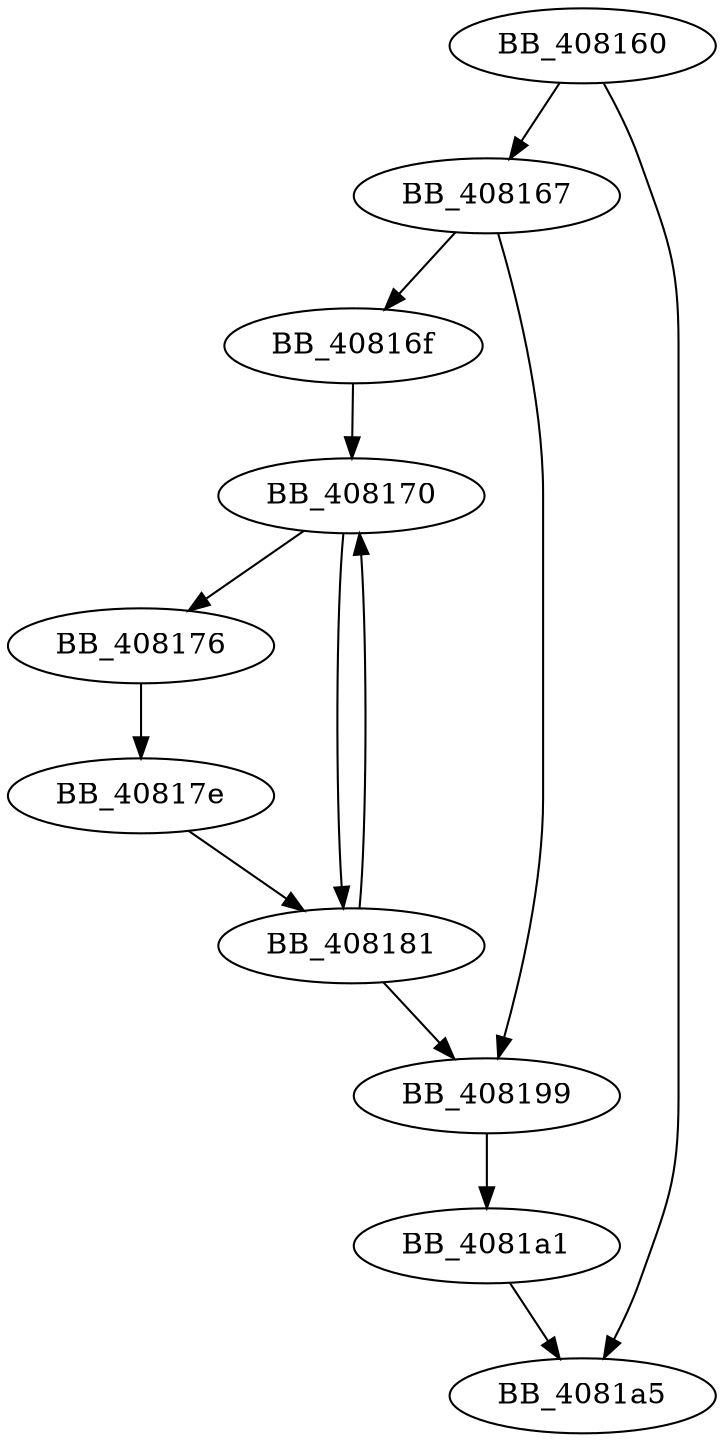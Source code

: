DiGraph sub_408160{
BB_408160->BB_408167
BB_408160->BB_4081a5
BB_408167->BB_40816f
BB_408167->BB_408199
BB_40816f->BB_408170
BB_408170->BB_408176
BB_408170->BB_408181
BB_408176->BB_40817e
BB_40817e->BB_408181
BB_408181->BB_408170
BB_408181->BB_408199
BB_408199->BB_4081a1
BB_4081a1->BB_4081a5
}
